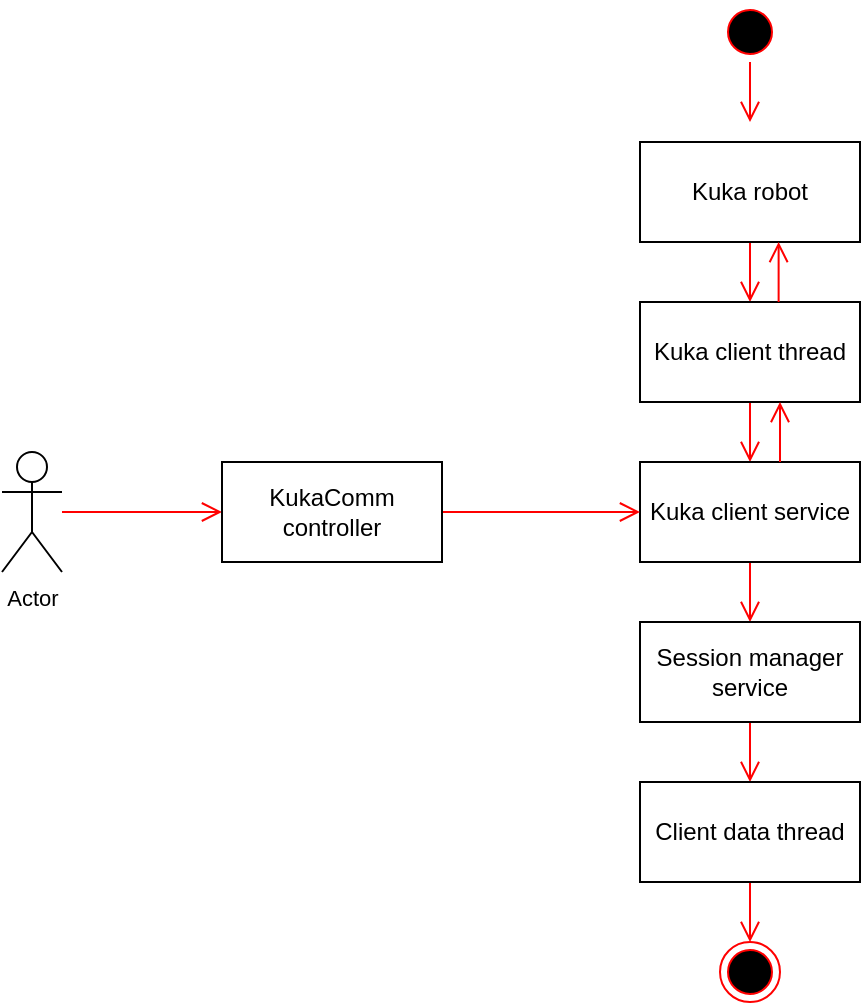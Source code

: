<mxfile version="22.0.3" type="device">
  <diagram name="Page-1" id="3Hy4jSjxMp5h_1L3AQqo">
    <mxGraphModel dx="1050" dy="629" grid="1" gridSize="10" guides="1" tooltips="1" connect="1" arrows="1" fold="1" page="1" pageScale="1" pageWidth="827" pageHeight="1169" math="0" shadow="0">
      <root>
        <mxCell id="0" />
        <mxCell id="1" parent="0" />
        <mxCell id="4Uot0SBW9eKah5AF43OK-1" value="" style="ellipse;html=1;shape=startState;fillColor=#000000;strokeColor=#ff0000;" vertex="1" parent="1">
          <mxGeometry x="399" y="60" width="30" height="30" as="geometry" />
        </mxCell>
        <mxCell id="4Uot0SBW9eKah5AF43OK-2" value="" style="edgeStyle=orthogonalEdgeStyle;html=1;verticalAlign=bottom;endArrow=open;endSize=8;strokeColor=#ff0000;rounded=0;" edge="1" source="4Uot0SBW9eKah5AF43OK-1" parent="1">
          <mxGeometry relative="1" as="geometry">
            <mxPoint x="414" y="120" as="targetPoint" />
          </mxGeometry>
        </mxCell>
        <mxCell id="4Uot0SBW9eKah5AF43OK-12" style="edgeStyle=orthogonalEdgeStyle;shape=connector;rounded=0;orthogonalLoop=1;jettySize=auto;html=1;entryX=0.5;entryY=0;entryDx=0;entryDy=0;labelBackgroundColor=default;strokeColor=#ff0000;align=center;verticalAlign=bottom;fontFamily=Helvetica;fontSize=11;fontColor=default;endArrow=open;endSize=8;" edge="1" parent="1" source="4Uot0SBW9eKah5AF43OK-3" target="4Uot0SBW9eKah5AF43OK-4">
          <mxGeometry relative="1" as="geometry" />
        </mxCell>
        <mxCell id="4Uot0SBW9eKah5AF43OK-3" value="Kuka robot" style="html=1;whiteSpace=wrap;" vertex="1" parent="1">
          <mxGeometry x="359" y="130" width="110" height="50" as="geometry" />
        </mxCell>
        <mxCell id="4Uot0SBW9eKah5AF43OK-13" style="edgeStyle=orthogonalEdgeStyle;shape=connector;rounded=0;orthogonalLoop=1;jettySize=auto;html=1;entryX=0.5;entryY=0;entryDx=0;entryDy=0;labelBackgroundColor=default;strokeColor=#ff0000;align=center;verticalAlign=bottom;fontFamily=Helvetica;fontSize=11;fontColor=default;endArrow=open;endSize=8;" edge="1" parent="1" source="4Uot0SBW9eKah5AF43OK-4" target="4Uot0SBW9eKah5AF43OK-5">
          <mxGeometry relative="1" as="geometry" />
        </mxCell>
        <mxCell id="4Uot0SBW9eKah5AF43OK-4" value="Kuka client thread" style="html=1;whiteSpace=wrap;" vertex="1" parent="1">
          <mxGeometry x="359" y="210" width="110" height="50" as="geometry" />
        </mxCell>
        <mxCell id="4Uot0SBW9eKah5AF43OK-14" style="edgeStyle=orthogonalEdgeStyle;shape=connector;rounded=0;orthogonalLoop=1;jettySize=auto;html=1;entryX=0.5;entryY=0;entryDx=0;entryDy=0;labelBackgroundColor=default;strokeColor=#ff0000;align=center;verticalAlign=bottom;fontFamily=Helvetica;fontSize=11;fontColor=default;endArrow=open;endSize=8;" edge="1" parent="1" source="4Uot0SBW9eKah5AF43OK-5" target="4Uot0SBW9eKah5AF43OK-6">
          <mxGeometry relative="1" as="geometry" />
        </mxCell>
        <mxCell id="4Uot0SBW9eKah5AF43OK-5" value="Kuka client service" style="html=1;whiteSpace=wrap;" vertex="1" parent="1">
          <mxGeometry x="359" y="290" width="110" height="50" as="geometry" />
        </mxCell>
        <mxCell id="4Uot0SBW9eKah5AF43OK-15" style="edgeStyle=orthogonalEdgeStyle;shape=connector;rounded=0;orthogonalLoop=1;jettySize=auto;html=1;entryX=0.5;entryY=0;entryDx=0;entryDy=0;labelBackgroundColor=default;strokeColor=#ff0000;align=center;verticalAlign=bottom;fontFamily=Helvetica;fontSize=11;fontColor=default;endArrow=open;endSize=8;" edge="1" parent="1" source="4Uot0SBW9eKah5AF43OK-6" target="4Uot0SBW9eKah5AF43OK-7">
          <mxGeometry relative="1" as="geometry" />
        </mxCell>
        <mxCell id="4Uot0SBW9eKah5AF43OK-6" value="Session manager&lt;br&gt;service" style="html=1;whiteSpace=wrap;" vertex="1" parent="1">
          <mxGeometry x="359" y="370" width="110" height="50" as="geometry" />
        </mxCell>
        <mxCell id="4Uot0SBW9eKah5AF43OK-20" style="edgeStyle=orthogonalEdgeStyle;shape=connector;rounded=0;orthogonalLoop=1;jettySize=auto;html=1;entryX=0.5;entryY=0;entryDx=0;entryDy=0;labelBackgroundColor=default;strokeColor=#ff0000;align=center;verticalAlign=bottom;fontFamily=Helvetica;fontSize=11;fontColor=default;endArrow=open;endSize=8;" edge="1" parent="1" source="4Uot0SBW9eKah5AF43OK-7" target="4Uot0SBW9eKah5AF43OK-19">
          <mxGeometry relative="1" as="geometry" />
        </mxCell>
        <mxCell id="4Uot0SBW9eKah5AF43OK-7" value="Client data thread" style="html=1;whiteSpace=wrap;" vertex="1" parent="1">
          <mxGeometry x="359" y="450" width="110" height="50" as="geometry" />
        </mxCell>
        <mxCell id="4Uot0SBW9eKah5AF43OK-17" style="edgeStyle=orthogonalEdgeStyle;shape=connector;rounded=0;orthogonalLoop=1;jettySize=auto;html=1;entryX=0;entryY=0.5;entryDx=0;entryDy=0;labelBackgroundColor=default;strokeColor=#ff0000;align=center;verticalAlign=bottom;fontFamily=Helvetica;fontSize=11;fontColor=default;endArrow=open;endSize=8;" edge="1" parent="1" source="4Uot0SBW9eKah5AF43OK-9" target="4Uot0SBW9eKah5AF43OK-11">
          <mxGeometry relative="1" as="geometry" />
        </mxCell>
        <mxCell id="4Uot0SBW9eKah5AF43OK-9" value="Actor" style="shape=umlActor;verticalLabelPosition=bottom;verticalAlign=top;html=1;fontFamily=Helvetica;fontSize=11;fontColor=default;" vertex="1" parent="1">
          <mxGeometry x="40" y="285" width="30" height="60" as="geometry" />
        </mxCell>
        <mxCell id="4Uot0SBW9eKah5AF43OK-18" style="edgeStyle=orthogonalEdgeStyle;shape=connector;rounded=0;orthogonalLoop=1;jettySize=auto;html=1;entryX=0;entryY=0.5;entryDx=0;entryDy=0;labelBackgroundColor=default;strokeColor=#ff0000;align=center;verticalAlign=bottom;fontFamily=Helvetica;fontSize=11;fontColor=default;endArrow=open;endSize=8;" edge="1" parent="1" source="4Uot0SBW9eKah5AF43OK-11" target="4Uot0SBW9eKah5AF43OK-5">
          <mxGeometry relative="1" as="geometry" />
        </mxCell>
        <mxCell id="4Uot0SBW9eKah5AF43OK-11" value="KukaComm controller" style="html=1;whiteSpace=wrap;" vertex="1" parent="1">
          <mxGeometry x="150" y="290" width="110" height="50" as="geometry" />
        </mxCell>
        <mxCell id="4Uot0SBW9eKah5AF43OK-19" value="" style="ellipse;html=1;shape=endState;fillColor=#000000;strokeColor=#ff0000;fontFamily=Helvetica;fontSize=11;fontColor=default;" vertex="1" parent="1">
          <mxGeometry x="399" y="530" width="30" height="30" as="geometry" />
        </mxCell>
        <mxCell id="4Uot0SBW9eKah5AF43OK-22" style="edgeStyle=orthogonalEdgeStyle;shape=connector;rounded=0;orthogonalLoop=1;jettySize=auto;html=1;entryX=0.5;entryY=0;entryDx=0;entryDy=0;labelBackgroundColor=default;strokeColor=#ff0000;align=center;verticalAlign=bottom;fontFamily=Helvetica;fontSize=11;fontColor=default;endArrow=open;endSize=8;" edge="1" parent="1">
          <mxGeometry relative="1" as="geometry">
            <mxPoint x="428.31" y="210" as="sourcePoint" />
            <mxPoint x="428.31" y="180" as="targetPoint" />
          </mxGeometry>
        </mxCell>
        <mxCell id="4Uot0SBW9eKah5AF43OK-23" style="edgeStyle=orthogonalEdgeStyle;shape=connector;rounded=0;orthogonalLoop=1;jettySize=auto;html=1;entryX=0.5;entryY=0;entryDx=0;entryDy=0;labelBackgroundColor=default;strokeColor=#ff0000;align=center;verticalAlign=bottom;fontFamily=Helvetica;fontSize=11;fontColor=default;endArrow=open;endSize=8;" edge="1" parent="1">
          <mxGeometry relative="1" as="geometry">
            <mxPoint x="429" y="290" as="sourcePoint" />
            <mxPoint x="429" y="260" as="targetPoint" />
          </mxGeometry>
        </mxCell>
      </root>
    </mxGraphModel>
  </diagram>
</mxfile>
